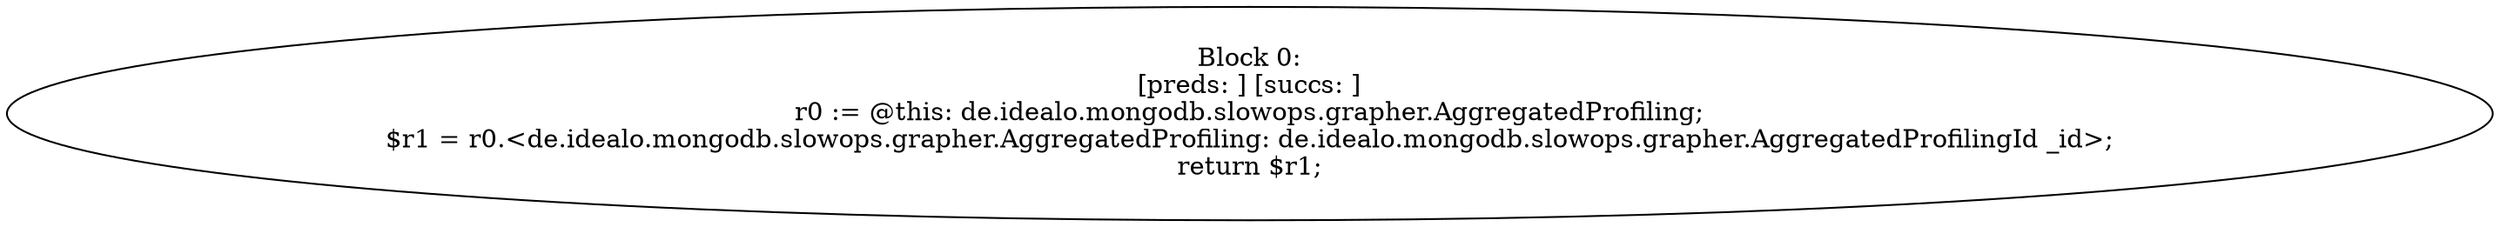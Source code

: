 digraph "unitGraph" {
    "Block 0:
[preds: ] [succs: ]
r0 := @this: de.idealo.mongodb.slowops.grapher.AggregatedProfiling;
$r1 = r0.<de.idealo.mongodb.slowops.grapher.AggregatedProfiling: de.idealo.mongodb.slowops.grapher.AggregatedProfilingId _id>;
return $r1;
"
}
